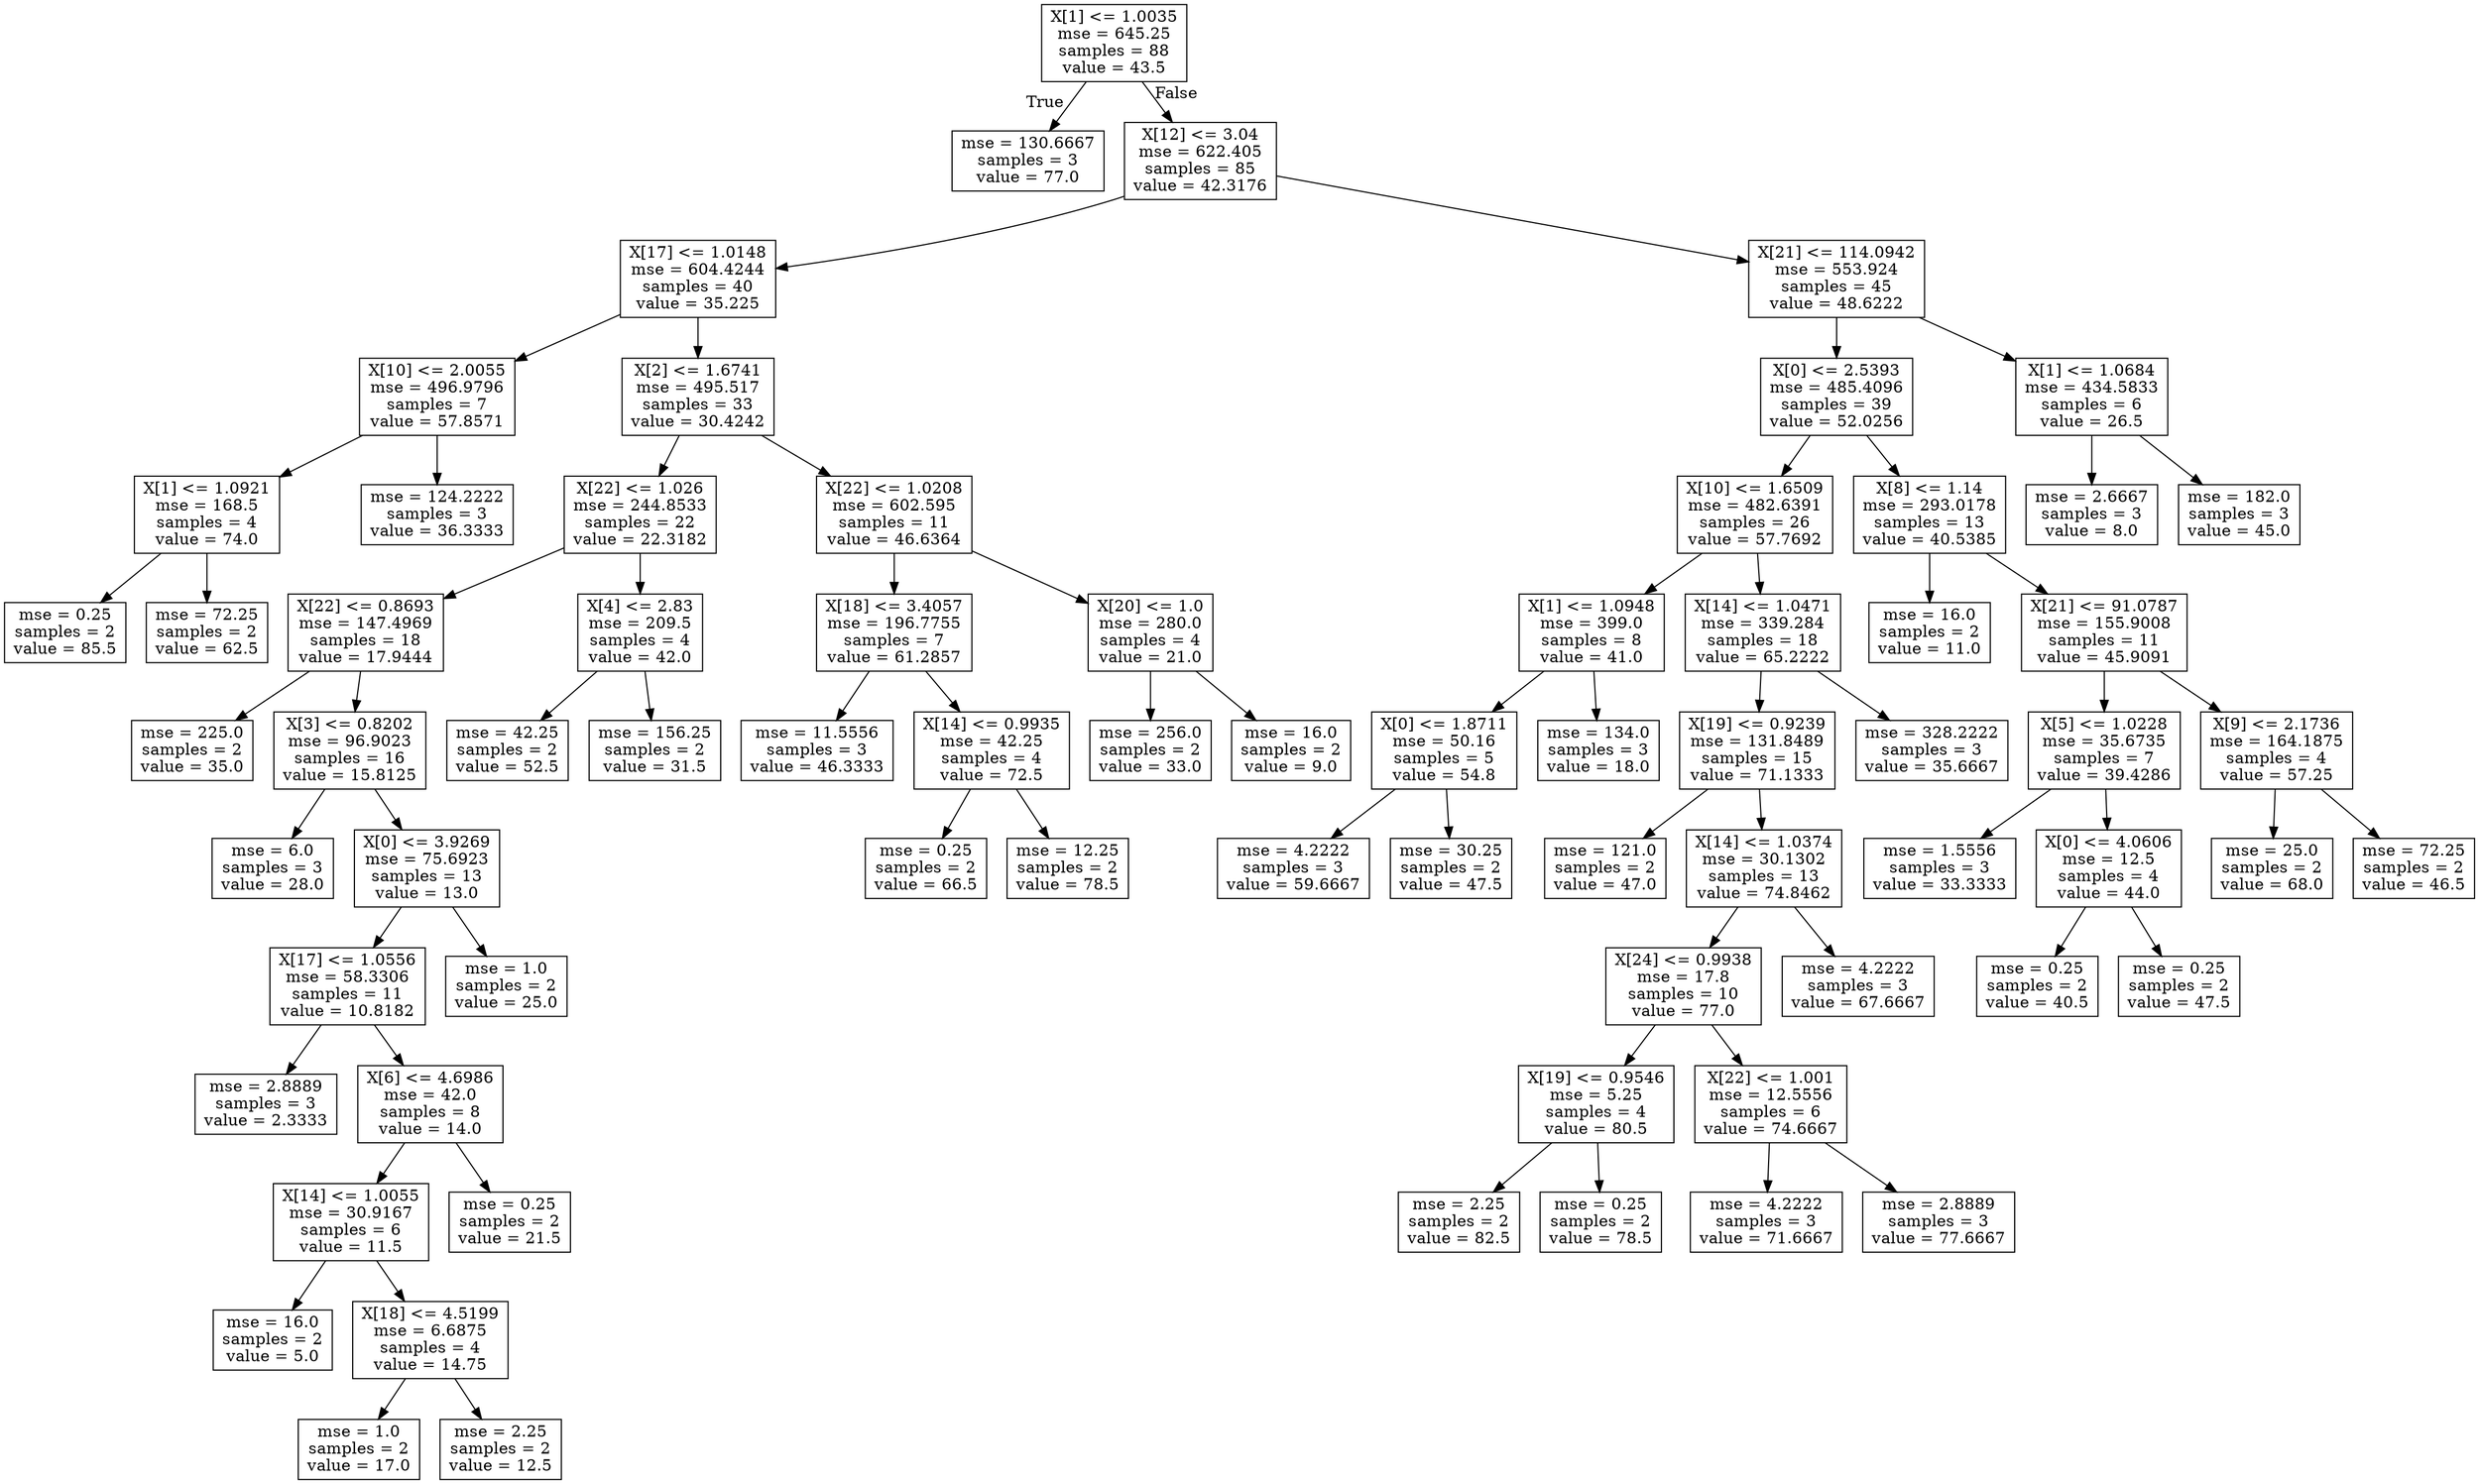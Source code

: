 digraph Tree {
node [shape=box] ;
0 [label="X[1] <= 1.0035\nmse = 645.25\nsamples = 88\nvalue = 43.5"] ;
1 [label="mse = 130.6667\nsamples = 3\nvalue = 77.0"] ;
0 -> 1 [labeldistance=2.5, labelangle=45, headlabel="True"] ;
2 [label="X[12] <= 3.04\nmse = 622.405\nsamples = 85\nvalue = 42.3176"] ;
0 -> 2 [labeldistance=2.5, labelangle=-45, headlabel="False"] ;
3 [label="X[17] <= 1.0148\nmse = 604.4244\nsamples = 40\nvalue = 35.225"] ;
2 -> 3 ;
4 [label="X[10] <= 2.0055\nmse = 496.9796\nsamples = 7\nvalue = 57.8571"] ;
3 -> 4 ;
5 [label="X[1] <= 1.0921\nmse = 168.5\nsamples = 4\nvalue = 74.0"] ;
4 -> 5 ;
6 [label="mse = 0.25\nsamples = 2\nvalue = 85.5"] ;
5 -> 6 ;
7 [label="mse = 72.25\nsamples = 2\nvalue = 62.5"] ;
5 -> 7 ;
8 [label="mse = 124.2222\nsamples = 3\nvalue = 36.3333"] ;
4 -> 8 ;
9 [label="X[2] <= 1.6741\nmse = 495.517\nsamples = 33\nvalue = 30.4242"] ;
3 -> 9 ;
10 [label="X[22] <= 1.026\nmse = 244.8533\nsamples = 22\nvalue = 22.3182"] ;
9 -> 10 ;
11 [label="X[22] <= 0.8693\nmse = 147.4969\nsamples = 18\nvalue = 17.9444"] ;
10 -> 11 ;
12 [label="mse = 225.0\nsamples = 2\nvalue = 35.0"] ;
11 -> 12 ;
13 [label="X[3] <= 0.8202\nmse = 96.9023\nsamples = 16\nvalue = 15.8125"] ;
11 -> 13 ;
14 [label="mse = 6.0\nsamples = 3\nvalue = 28.0"] ;
13 -> 14 ;
15 [label="X[0] <= 3.9269\nmse = 75.6923\nsamples = 13\nvalue = 13.0"] ;
13 -> 15 ;
16 [label="X[17] <= 1.0556\nmse = 58.3306\nsamples = 11\nvalue = 10.8182"] ;
15 -> 16 ;
17 [label="mse = 2.8889\nsamples = 3\nvalue = 2.3333"] ;
16 -> 17 ;
18 [label="X[6] <= 4.6986\nmse = 42.0\nsamples = 8\nvalue = 14.0"] ;
16 -> 18 ;
19 [label="X[14] <= 1.0055\nmse = 30.9167\nsamples = 6\nvalue = 11.5"] ;
18 -> 19 ;
20 [label="mse = 16.0\nsamples = 2\nvalue = 5.0"] ;
19 -> 20 ;
21 [label="X[18] <= 4.5199\nmse = 6.6875\nsamples = 4\nvalue = 14.75"] ;
19 -> 21 ;
22 [label="mse = 1.0\nsamples = 2\nvalue = 17.0"] ;
21 -> 22 ;
23 [label="mse = 2.25\nsamples = 2\nvalue = 12.5"] ;
21 -> 23 ;
24 [label="mse = 0.25\nsamples = 2\nvalue = 21.5"] ;
18 -> 24 ;
25 [label="mse = 1.0\nsamples = 2\nvalue = 25.0"] ;
15 -> 25 ;
26 [label="X[4] <= 2.83\nmse = 209.5\nsamples = 4\nvalue = 42.0"] ;
10 -> 26 ;
27 [label="mse = 42.25\nsamples = 2\nvalue = 52.5"] ;
26 -> 27 ;
28 [label="mse = 156.25\nsamples = 2\nvalue = 31.5"] ;
26 -> 28 ;
29 [label="X[22] <= 1.0208\nmse = 602.595\nsamples = 11\nvalue = 46.6364"] ;
9 -> 29 ;
30 [label="X[18] <= 3.4057\nmse = 196.7755\nsamples = 7\nvalue = 61.2857"] ;
29 -> 30 ;
31 [label="mse = 11.5556\nsamples = 3\nvalue = 46.3333"] ;
30 -> 31 ;
32 [label="X[14] <= 0.9935\nmse = 42.25\nsamples = 4\nvalue = 72.5"] ;
30 -> 32 ;
33 [label="mse = 0.25\nsamples = 2\nvalue = 66.5"] ;
32 -> 33 ;
34 [label="mse = 12.25\nsamples = 2\nvalue = 78.5"] ;
32 -> 34 ;
35 [label="X[20] <= 1.0\nmse = 280.0\nsamples = 4\nvalue = 21.0"] ;
29 -> 35 ;
36 [label="mse = 256.0\nsamples = 2\nvalue = 33.0"] ;
35 -> 36 ;
37 [label="mse = 16.0\nsamples = 2\nvalue = 9.0"] ;
35 -> 37 ;
38 [label="X[21] <= 114.0942\nmse = 553.924\nsamples = 45\nvalue = 48.6222"] ;
2 -> 38 ;
39 [label="X[0] <= 2.5393\nmse = 485.4096\nsamples = 39\nvalue = 52.0256"] ;
38 -> 39 ;
40 [label="X[10] <= 1.6509\nmse = 482.6391\nsamples = 26\nvalue = 57.7692"] ;
39 -> 40 ;
41 [label="X[1] <= 1.0948\nmse = 399.0\nsamples = 8\nvalue = 41.0"] ;
40 -> 41 ;
42 [label="X[0] <= 1.8711\nmse = 50.16\nsamples = 5\nvalue = 54.8"] ;
41 -> 42 ;
43 [label="mse = 4.2222\nsamples = 3\nvalue = 59.6667"] ;
42 -> 43 ;
44 [label="mse = 30.25\nsamples = 2\nvalue = 47.5"] ;
42 -> 44 ;
45 [label="mse = 134.0\nsamples = 3\nvalue = 18.0"] ;
41 -> 45 ;
46 [label="X[14] <= 1.0471\nmse = 339.284\nsamples = 18\nvalue = 65.2222"] ;
40 -> 46 ;
47 [label="X[19] <= 0.9239\nmse = 131.8489\nsamples = 15\nvalue = 71.1333"] ;
46 -> 47 ;
48 [label="mse = 121.0\nsamples = 2\nvalue = 47.0"] ;
47 -> 48 ;
49 [label="X[14] <= 1.0374\nmse = 30.1302\nsamples = 13\nvalue = 74.8462"] ;
47 -> 49 ;
50 [label="X[24] <= 0.9938\nmse = 17.8\nsamples = 10\nvalue = 77.0"] ;
49 -> 50 ;
51 [label="X[19] <= 0.9546\nmse = 5.25\nsamples = 4\nvalue = 80.5"] ;
50 -> 51 ;
52 [label="mse = 2.25\nsamples = 2\nvalue = 82.5"] ;
51 -> 52 ;
53 [label="mse = 0.25\nsamples = 2\nvalue = 78.5"] ;
51 -> 53 ;
54 [label="X[22] <= 1.001\nmse = 12.5556\nsamples = 6\nvalue = 74.6667"] ;
50 -> 54 ;
55 [label="mse = 4.2222\nsamples = 3\nvalue = 71.6667"] ;
54 -> 55 ;
56 [label="mse = 2.8889\nsamples = 3\nvalue = 77.6667"] ;
54 -> 56 ;
57 [label="mse = 4.2222\nsamples = 3\nvalue = 67.6667"] ;
49 -> 57 ;
58 [label="mse = 328.2222\nsamples = 3\nvalue = 35.6667"] ;
46 -> 58 ;
59 [label="X[8] <= 1.14\nmse = 293.0178\nsamples = 13\nvalue = 40.5385"] ;
39 -> 59 ;
60 [label="mse = 16.0\nsamples = 2\nvalue = 11.0"] ;
59 -> 60 ;
61 [label="X[21] <= 91.0787\nmse = 155.9008\nsamples = 11\nvalue = 45.9091"] ;
59 -> 61 ;
62 [label="X[5] <= 1.0228\nmse = 35.6735\nsamples = 7\nvalue = 39.4286"] ;
61 -> 62 ;
63 [label="mse = 1.5556\nsamples = 3\nvalue = 33.3333"] ;
62 -> 63 ;
64 [label="X[0] <= 4.0606\nmse = 12.5\nsamples = 4\nvalue = 44.0"] ;
62 -> 64 ;
65 [label="mse = 0.25\nsamples = 2\nvalue = 40.5"] ;
64 -> 65 ;
66 [label="mse = 0.25\nsamples = 2\nvalue = 47.5"] ;
64 -> 66 ;
67 [label="X[9] <= 2.1736\nmse = 164.1875\nsamples = 4\nvalue = 57.25"] ;
61 -> 67 ;
68 [label="mse = 25.0\nsamples = 2\nvalue = 68.0"] ;
67 -> 68 ;
69 [label="mse = 72.25\nsamples = 2\nvalue = 46.5"] ;
67 -> 69 ;
70 [label="X[1] <= 1.0684\nmse = 434.5833\nsamples = 6\nvalue = 26.5"] ;
38 -> 70 ;
71 [label="mse = 2.6667\nsamples = 3\nvalue = 8.0"] ;
70 -> 71 ;
72 [label="mse = 182.0\nsamples = 3\nvalue = 45.0"] ;
70 -> 72 ;
}
